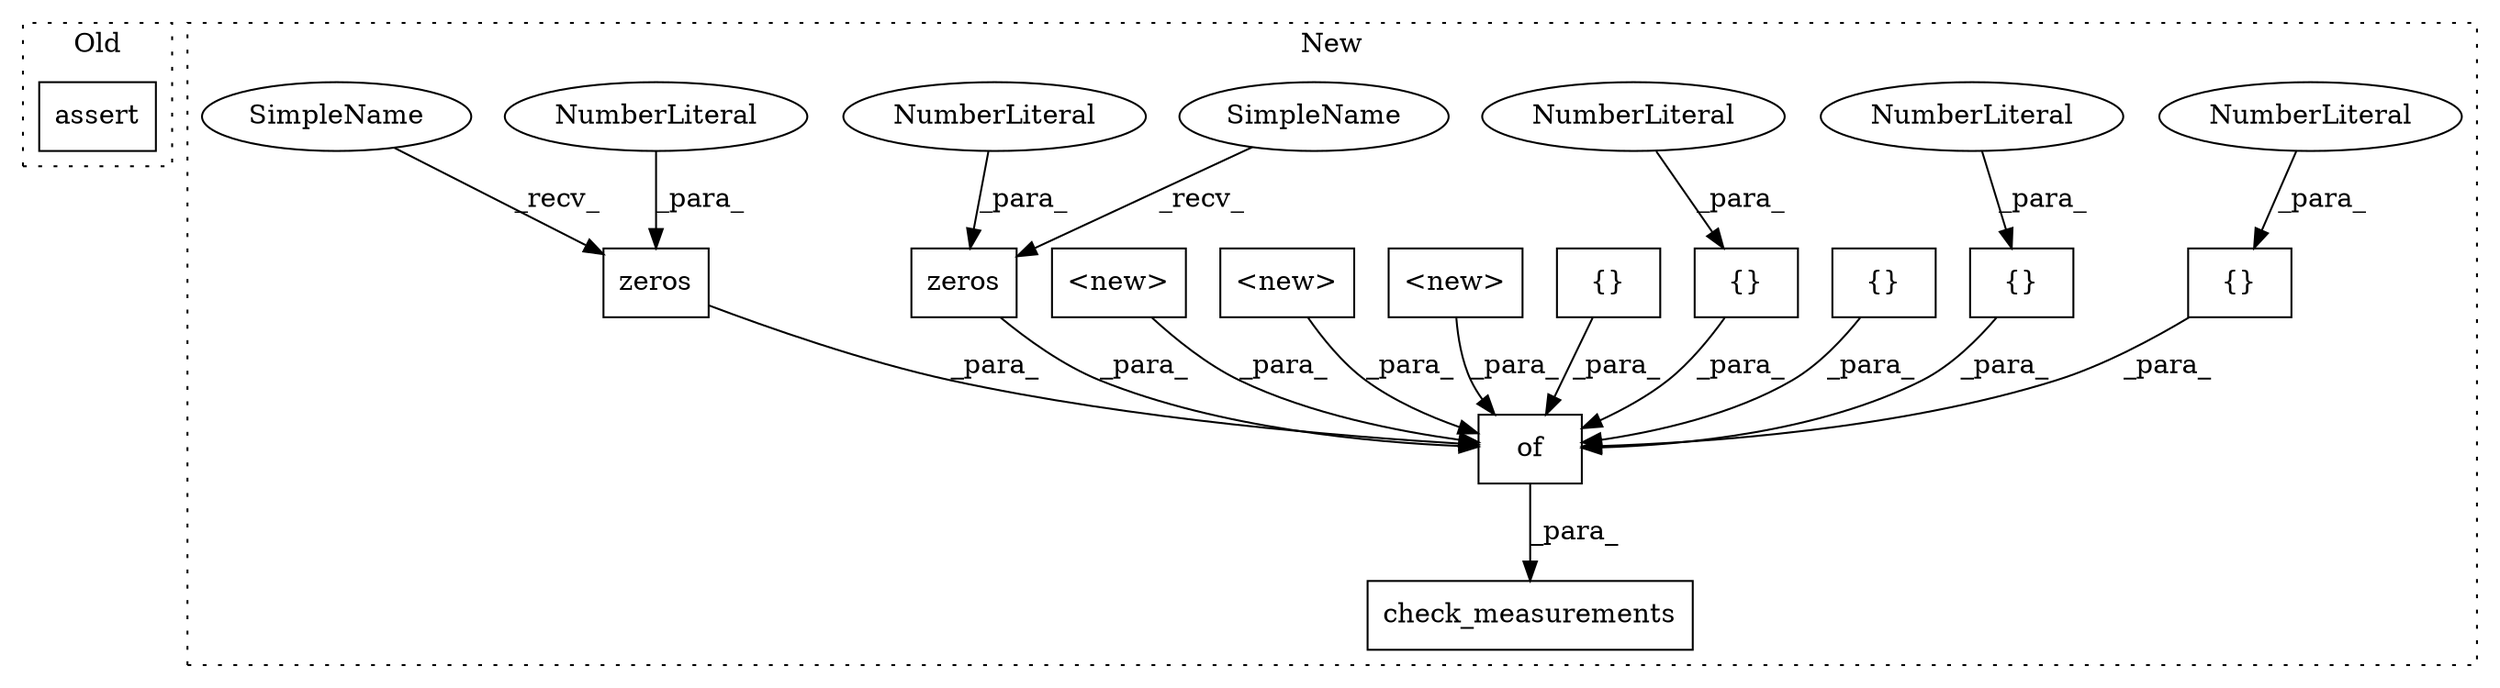 digraph G {
subgraph cluster0 {
1 [label="assert" a="32" s="56130,56158" l="12,1" shape="box"];
label = "Old";
style="dotted";
}
subgraph cluster1 {
2 [label="check_measurements" a="32" s="64165,64894" l="19,1" shape="box"];
3 [label="{}" a="4" s="64756,64758" l="1,1" shape="box"];
4 [label="of" a="32" s="64198,64893" l="3,1" shape="box"];
5 [label="{}" a="4" s="64683,64685" l="1,1" shape="box"];
6 [label="NumberLiteral" a="34" s="64757" l="1" shape="ellipse"];
7 [label="{}" a="4" s="64823,64825" l="1,1" shape="box"];
8 [label="NumberLiteral" a="34" s="64684" l="1" shape="ellipse"];
9 [label="{}" a="4" s="64598,64613" l="1,1" shape="box"];
10 [label="NumberLiteral" a="34" s="64824" l="1" shape="ellipse"];
11 [label="{}" a="4" s="64258,64277" l="1,1" shape="box"];
12 [label="<new>" a="14" s="64279" l="59" shape="box"];
13 [label="zeros" a="32" s="64355,64362" l="6,1" shape="box"];
14 [label="NumberLiteral" a="34" s="64361" l="1" shape="ellipse"];
15 [label="<new>" a="14" s="64365" l="61" shape="box"];
16 [label="zeros" a="32" s="64524,64531" l="6,1" shape="box"];
17 [label="NumberLiteral" a="34" s="64530" l="1" shape="ellipse"];
18 [label="<new>" a="14" s="64827" l="53" shape="box"];
19 [label="SimpleName" a="42" s="64349" l="5" shape="ellipse"];
20 [label="SimpleName" a="42" s="64518" l="5" shape="ellipse"];
label = "New";
style="dotted";
}
3 -> 4 [label="_para_"];
4 -> 2 [label="_para_"];
5 -> 4 [label="_para_"];
6 -> 3 [label="_para_"];
7 -> 4 [label="_para_"];
8 -> 5 [label="_para_"];
9 -> 4 [label="_para_"];
10 -> 7 [label="_para_"];
11 -> 4 [label="_para_"];
12 -> 4 [label="_para_"];
13 -> 4 [label="_para_"];
14 -> 13 [label="_para_"];
15 -> 4 [label="_para_"];
16 -> 4 [label="_para_"];
17 -> 16 [label="_para_"];
18 -> 4 [label="_para_"];
19 -> 13 [label="_recv_"];
20 -> 16 [label="_recv_"];
}